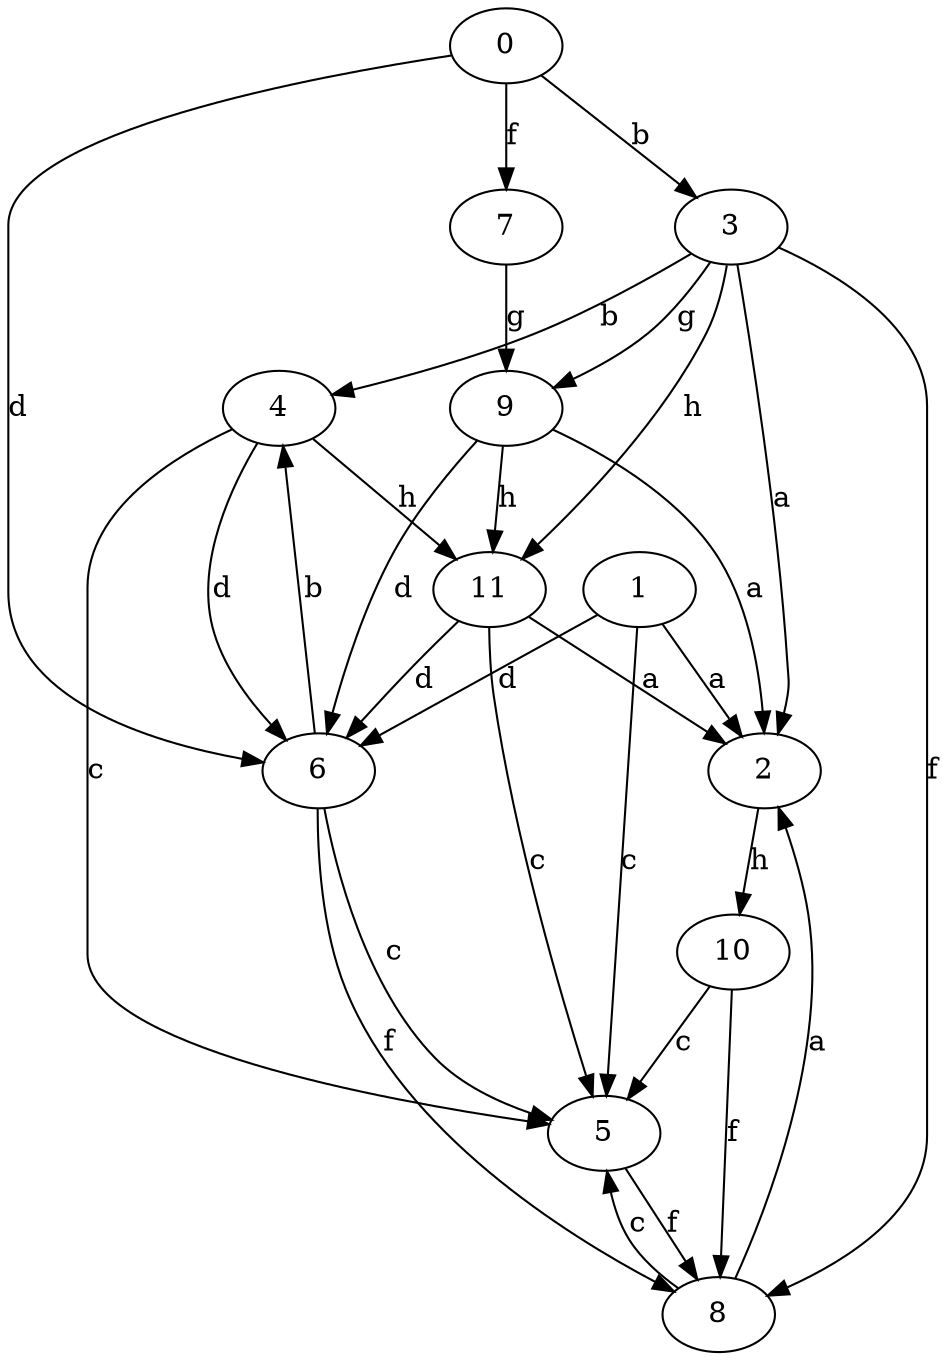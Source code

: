 strict digraph  {
2;
0;
3;
4;
5;
6;
7;
8;
9;
1;
10;
11;
2 -> 10  [label=h];
0 -> 3  [label=b];
0 -> 6  [label=d];
0 -> 7  [label=f];
3 -> 2  [label=a];
3 -> 4  [label=b];
3 -> 8  [label=f];
3 -> 9  [label=g];
3 -> 11  [label=h];
4 -> 5  [label=c];
4 -> 6  [label=d];
4 -> 11  [label=h];
5 -> 8  [label=f];
6 -> 4  [label=b];
6 -> 5  [label=c];
6 -> 8  [label=f];
7 -> 9  [label=g];
8 -> 2  [label=a];
8 -> 5  [label=c];
9 -> 2  [label=a];
9 -> 6  [label=d];
9 -> 11  [label=h];
1 -> 2  [label=a];
1 -> 5  [label=c];
1 -> 6  [label=d];
10 -> 5  [label=c];
10 -> 8  [label=f];
11 -> 2  [label=a];
11 -> 5  [label=c];
11 -> 6  [label=d];
}

